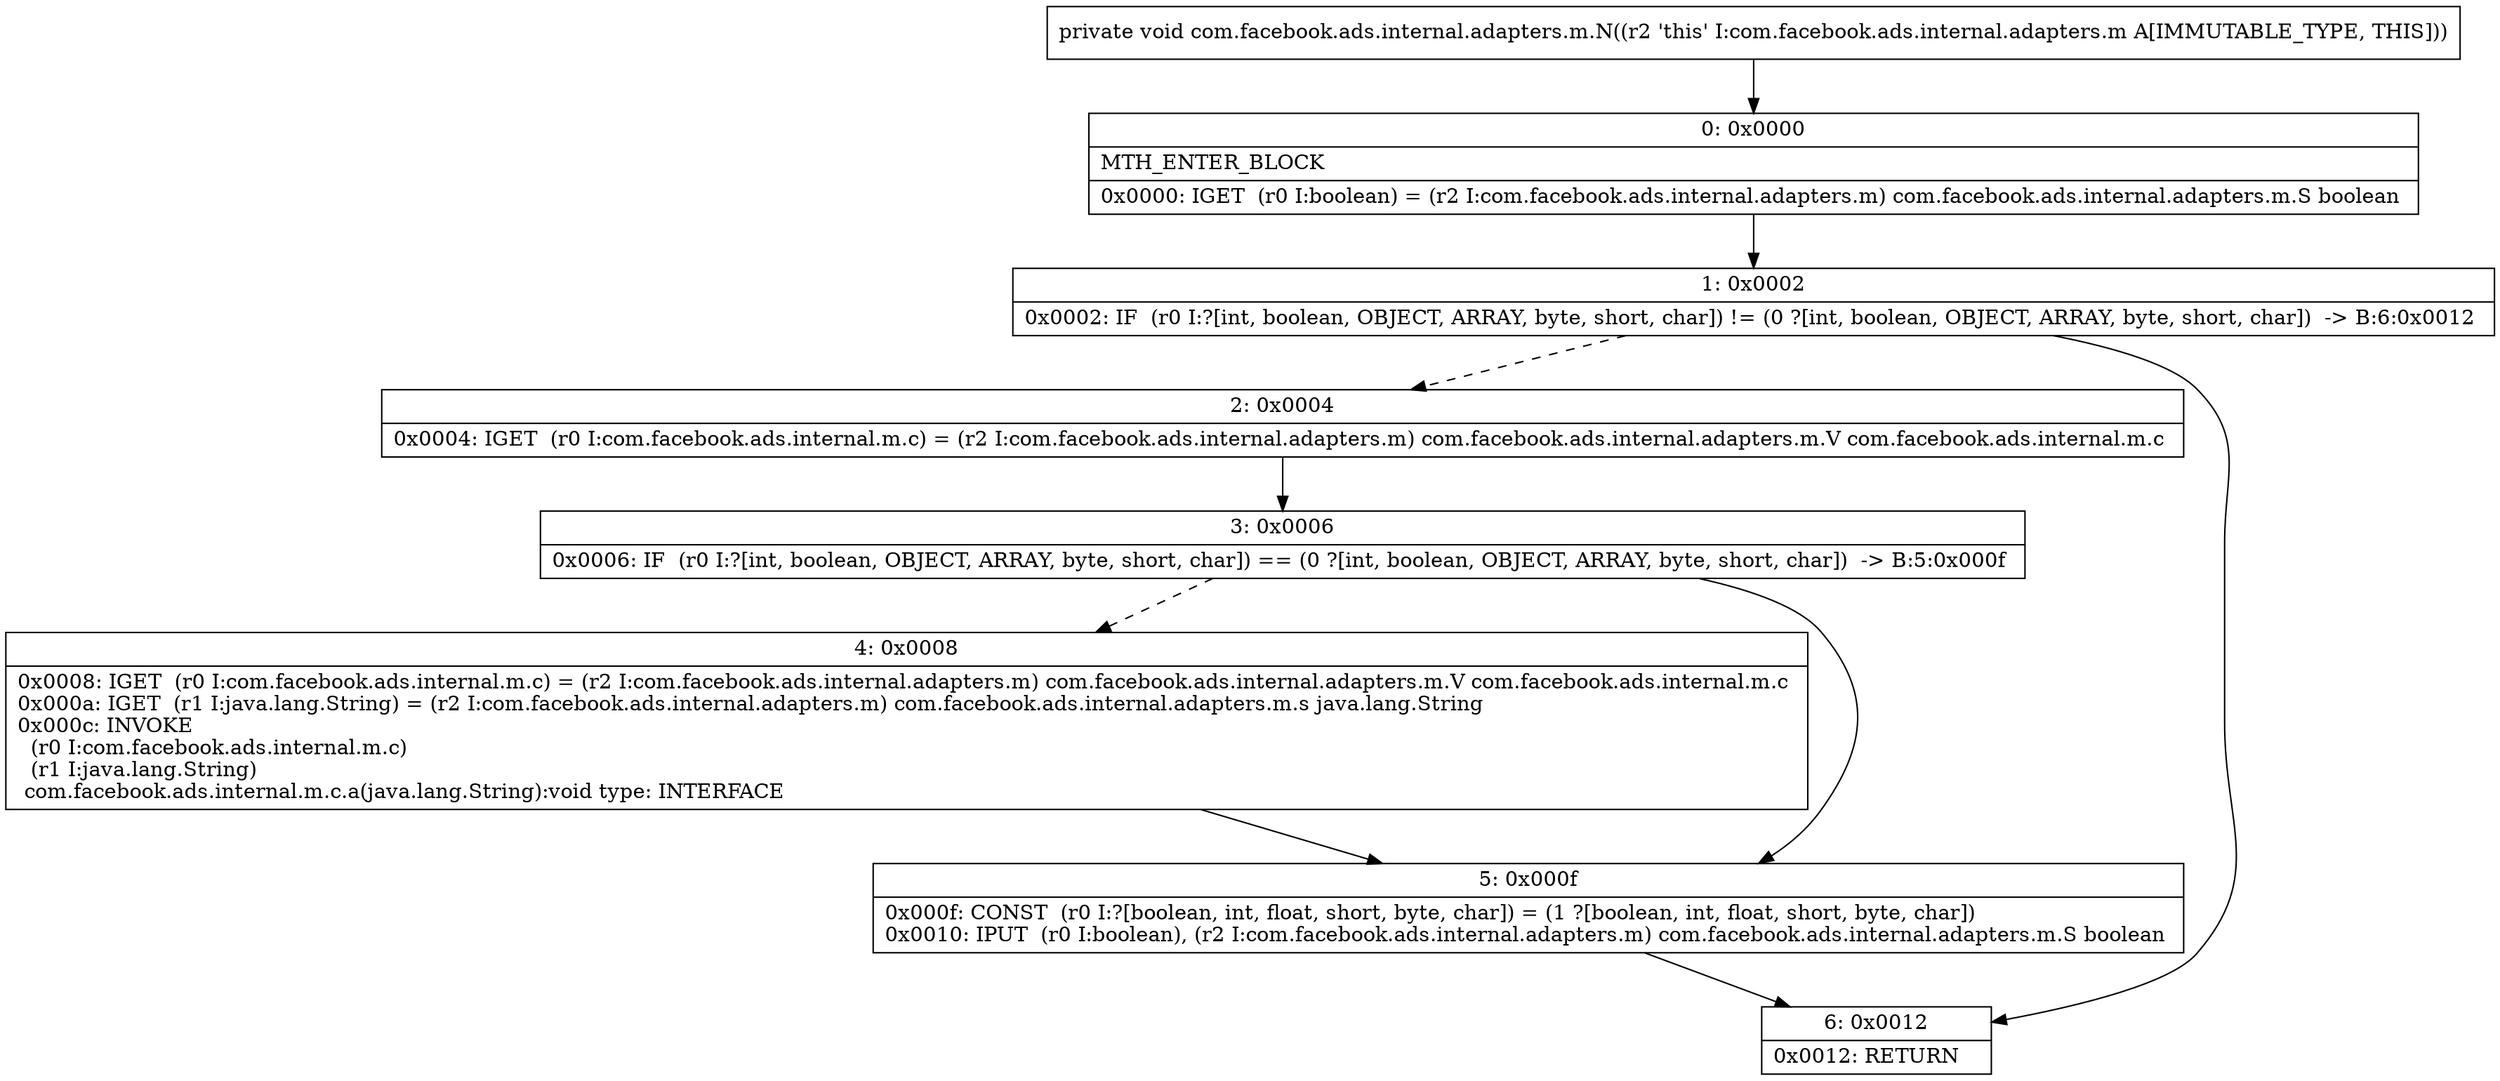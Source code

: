 digraph "CFG forcom.facebook.ads.internal.adapters.m.N()V" {
Node_0 [shape=record,label="{0\:\ 0x0000|MTH_ENTER_BLOCK\l|0x0000: IGET  (r0 I:boolean) = (r2 I:com.facebook.ads.internal.adapters.m) com.facebook.ads.internal.adapters.m.S boolean \l}"];
Node_1 [shape=record,label="{1\:\ 0x0002|0x0002: IF  (r0 I:?[int, boolean, OBJECT, ARRAY, byte, short, char]) != (0 ?[int, boolean, OBJECT, ARRAY, byte, short, char])  \-\> B:6:0x0012 \l}"];
Node_2 [shape=record,label="{2\:\ 0x0004|0x0004: IGET  (r0 I:com.facebook.ads.internal.m.c) = (r2 I:com.facebook.ads.internal.adapters.m) com.facebook.ads.internal.adapters.m.V com.facebook.ads.internal.m.c \l}"];
Node_3 [shape=record,label="{3\:\ 0x0006|0x0006: IF  (r0 I:?[int, boolean, OBJECT, ARRAY, byte, short, char]) == (0 ?[int, boolean, OBJECT, ARRAY, byte, short, char])  \-\> B:5:0x000f \l}"];
Node_4 [shape=record,label="{4\:\ 0x0008|0x0008: IGET  (r0 I:com.facebook.ads.internal.m.c) = (r2 I:com.facebook.ads.internal.adapters.m) com.facebook.ads.internal.adapters.m.V com.facebook.ads.internal.m.c \l0x000a: IGET  (r1 I:java.lang.String) = (r2 I:com.facebook.ads.internal.adapters.m) com.facebook.ads.internal.adapters.m.s java.lang.String \l0x000c: INVOKE  \l  (r0 I:com.facebook.ads.internal.m.c)\l  (r1 I:java.lang.String)\l com.facebook.ads.internal.m.c.a(java.lang.String):void type: INTERFACE \l}"];
Node_5 [shape=record,label="{5\:\ 0x000f|0x000f: CONST  (r0 I:?[boolean, int, float, short, byte, char]) = (1 ?[boolean, int, float, short, byte, char]) \l0x0010: IPUT  (r0 I:boolean), (r2 I:com.facebook.ads.internal.adapters.m) com.facebook.ads.internal.adapters.m.S boolean \l}"];
Node_6 [shape=record,label="{6\:\ 0x0012|0x0012: RETURN   \l}"];
MethodNode[shape=record,label="{private void com.facebook.ads.internal.adapters.m.N((r2 'this' I:com.facebook.ads.internal.adapters.m A[IMMUTABLE_TYPE, THIS])) }"];
MethodNode -> Node_0;
Node_0 -> Node_1;
Node_1 -> Node_2[style=dashed];
Node_1 -> Node_6;
Node_2 -> Node_3;
Node_3 -> Node_4[style=dashed];
Node_3 -> Node_5;
Node_4 -> Node_5;
Node_5 -> Node_6;
}

